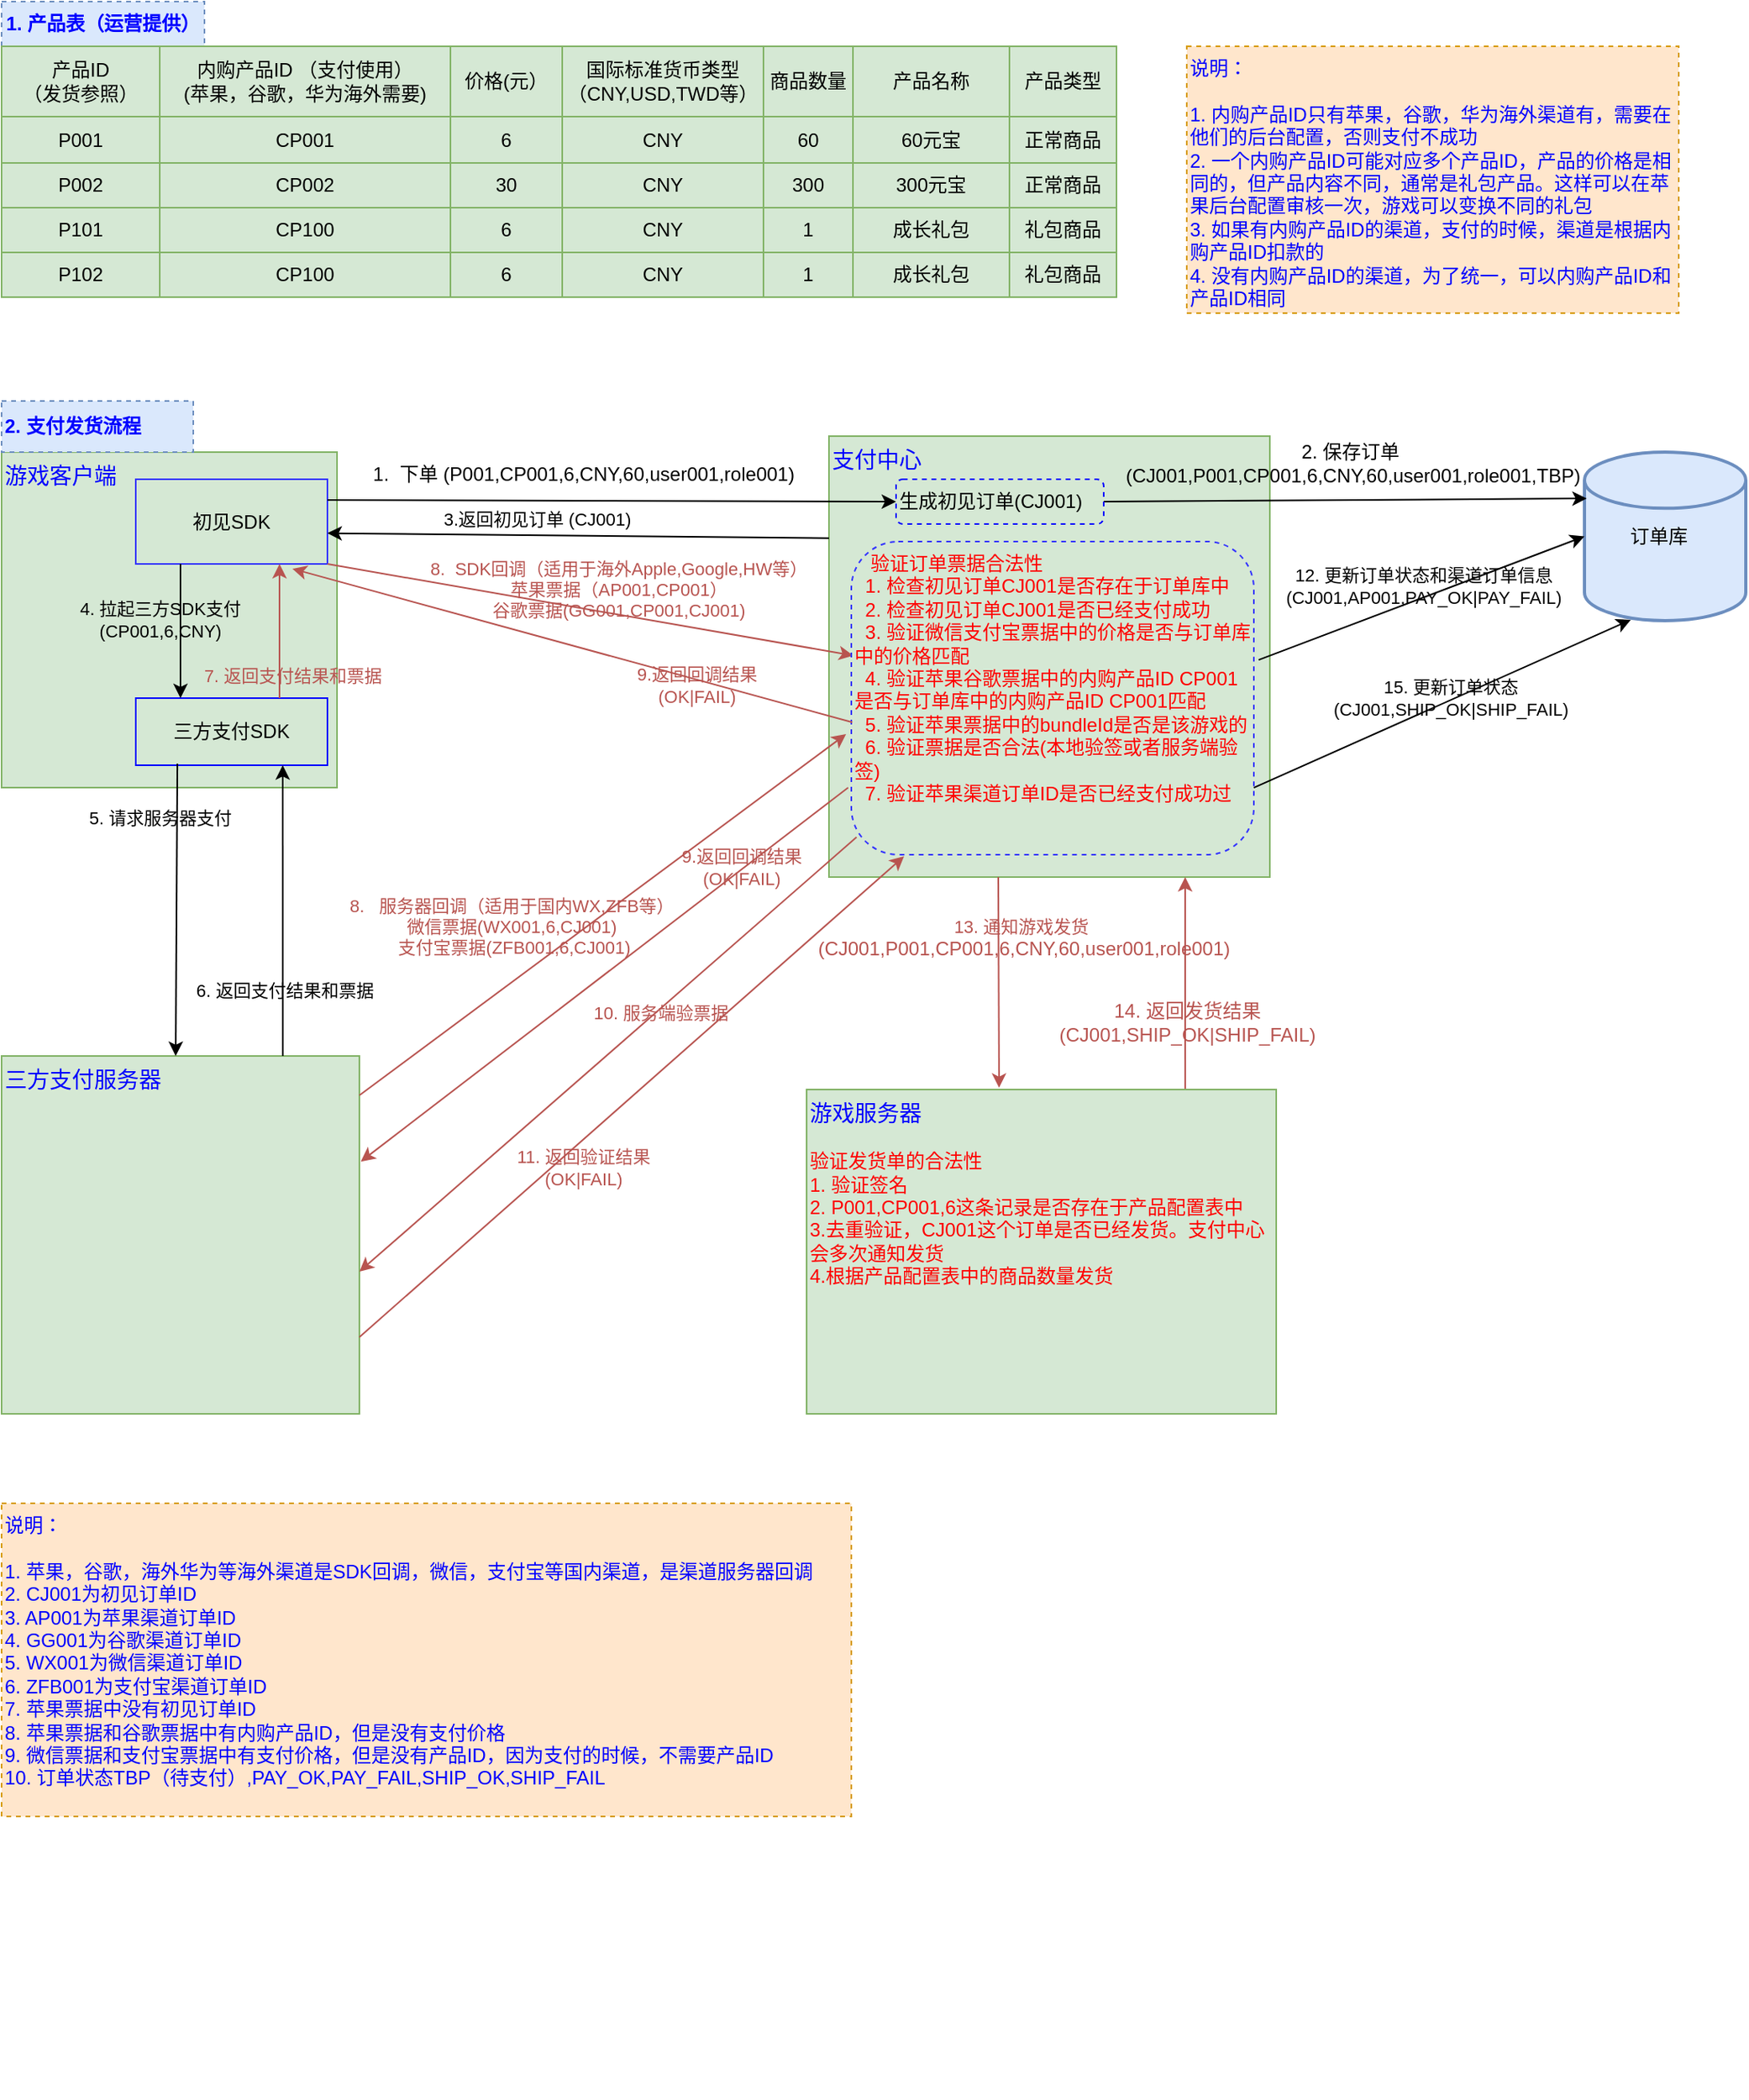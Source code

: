 <mxfile version="13.2.6" type="github">
  <diagram id="gCQPRdWzaqj0PH66_X0w" name="Page-1">
    <mxGraphModel dx="1422" dy="761" grid="1" gridSize="14" guides="1" tooltips="1" connect="1" arrows="1" fold="1" page="1" pageScale="1" pageWidth="827" pageHeight="1169" math="0" shadow="0">
      <root>
        <mxCell id="0" />
        <mxCell id="1" parent="0" />
        <mxCell id="WOGHGQuo0FZu75Chtuqg-1" value="&lt;b&gt;&lt;font color=&quot;#0000ff&quot;&gt;1. 产品表（运营提供）&lt;/font&gt;&lt;/b&gt;" style="rounded=0;whiteSpace=wrap;html=1;fillColor=#dae8fc;strokeColor=#6c8ebf;dashed=1;" parent="1" vertex="1">
          <mxGeometry x="28" y="12" width="127" height="28" as="geometry" />
        </mxCell>
        <mxCell id="WOGHGQuo0FZu75Chtuqg-2" value="&lt;font style=&quot;font-size: 14px&quot; color=&quot;#0000ff&quot;&gt;游戏客户端&lt;/font&gt;" style="whiteSpace=wrap;html=1;aspect=fixed;align=left;labelPosition=center;verticalLabelPosition=middle;verticalAlign=top;fillColor=#d5e8d4;strokeColor=#82b366;" parent="1" vertex="1">
          <mxGeometry x="28" y="294" width="210" height="210" as="geometry" />
        </mxCell>
        <mxCell id="WOGHGQuo0FZu75Chtuqg-3" value="初见SDK" style="rounded=0;whiteSpace=wrap;html=1;align=center;fillColor=#d5e8d4;strokeColor=#3333FF;" parent="1" vertex="1">
          <mxGeometry x="112" y="311" width="120" height="53" as="geometry" />
        </mxCell>
        <mxCell id="WOGHGQuo0FZu75Chtuqg-4" value="三方支付SDK" style="rounded=0;whiteSpace=wrap;html=1;align=center;fillColor=#d5e8d4;strokeColor=#0000FF;" parent="1" vertex="1">
          <mxGeometry x="112" y="448" width="120" height="42" as="geometry" />
        </mxCell>
        <mxCell id="WOGHGQuo0FZu75Chtuqg-6" value="&lt;font style=&quot;font-size: 14px&quot; color=&quot;#0000ff&quot;&gt;支付中心&lt;/font&gt;" style="whiteSpace=wrap;html=1;aspect=fixed;align=left;verticalAlign=top;fillColor=#d5e8d4;strokeColor=#82b366;" parent="1" vertex="1">
          <mxGeometry x="546" y="284" width="276" height="276" as="geometry" />
        </mxCell>
        <mxCell id="cGqOs7ZhyZZcwNVCAng--152" value="" style="shape=table;html=1;whiteSpace=wrap;startSize=0;container=1;collapsible=0;childLayout=tableLayout;fillColor=#d5e8d4;strokeColor=#82b366;" parent="1" vertex="1">
          <mxGeometry x="28" y="40" width="698" height="157" as="geometry" />
        </mxCell>
        <mxCell id="cGqOs7ZhyZZcwNVCAng--153" value="" style="shape=partialRectangle;html=1;whiteSpace=wrap;collapsible=0;dropTarget=0;pointerEvents=0;fillColor=none;top=0;left=0;bottom=0;right=0;points=[[0,0.5],[1,0.5]];portConstraint=eastwest;" parent="cGqOs7ZhyZZcwNVCAng--152" vertex="1">
          <mxGeometry width="698" height="44" as="geometry" />
        </mxCell>
        <mxCell id="cGqOs7ZhyZZcwNVCAng--154" value="产品ID&lt;br&gt;（发货参照）" style="shape=partialRectangle;html=1;whiteSpace=wrap;connectable=0;overflow=hidden;fillColor=none;top=0;left=0;bottom=0;right=0;" parent="cGqOs7ZhyZZcwNVCAng--153" vertex="1">
          <mxGeometry width="99" height="44" as="geometry" />
        </mxCell>
        <mxCell id="cGqOs7ZhyZZcwNVCAng--155" value="内购产品ID （支付使用）&lt;br&gt;(苹果，谷歌，华为海外需要)" style="shape=partialRectangle;html=1;whiteSpace=wrap;connectable=0;overflow=hidden;fillColor=none;top=0;left=0;bottom=0;right=0;" parent="cGqOs7ZhyZZcwNVCAng--153" vertex="1">
          <mxGeometry x="99" width="182" height="44" as="geometry" />
        </mxCell>
        <mxCell id="cGqOs7ZhyZZcwNVCAng--156" value="价格(元）" style="shape=partialRectangle;html=1;whiteSpace=wrap;connectable=0;overflow=hidden;fillColor=none;top=0;left=0;bottom=0;right=0;" parent="cGqOs7ZhyZZcwNVCAng--153" vertex="1">
          <mxGeometry x="281" width="70" height="44" as="geometry" />
        </mxCell>
        <mxCell id="cGqOs7ZhyZZcwNVCAng--157" value="国际标准货币类型&lt;br&gt;（CNY,USD,TWD等）" style="shape=partialRectangle;html=1;whiteSpace=wrap;connectable=0;overflow=hidden;fillColor=none;top=0;left=0;bottom=0;right=0;" parent="cGqOs7ZhyZZcwNVCAng--153" vertex="1">
          <mxGeometry x="351" width="126" height="44" as="geometry" />
        </mxCell>
        <mxCell id="cGqOs7ZhyZZcwNVCAng--158" value="商品数量" style="shape=partialRectangle;html=1;whiteSpace=wrap;connectable=0;overflow=hidden;fillColor=none;top=0;left=0;bottom=0;right=0;" parent="cGqOs7ZhyZZcwNVCAng--153" vertex="1">
          <mxGeometry x="477" width="56" height="44" as="geometry" />
        </mxCell>
        <mxCell id="cGqOs7ZhyZZcwNVCAng--159" value="产品名称" style="shape=partialRectangle;html=1;whiteSpace=wrap;connectable=0;overflow=hidden;fillColor=none;top=0;left=0;bottom=0;right=0;" parent="cGqOs7ZhyZZcwNVCAng--153" vertex="1">
          <mxGeometry x="533" width="98" height="44" as="geometry" />
        </mxCell>
        <mxCell id="cGqOs7ZhyZZcwNVCAng--211" value="产品类型" style="shape=partialRectangle;html=1;whiteSpace=wrap;connectable=0;overflow=hidden;fillColor=none;top=0;left=0;bottom=0;right=0;" parent="cGqOs7ZhyZZcwNVCAng--153" vertex="1">
          <mxGeometry x="631" width="67" height="44" as="geometry" />
        </mxCell>
        <mxCell id="cGqOs7ZhyZZcwNVCAng--160" value="" style="shape=partialRectangle;html=1;whiteSpace=wrap;collapsible=0;dropTarget=0;pointerEvents=0;fillColor=none;top=0;left=0;bottom=0;right=0;points=[[0,0.5],[1,0.5]];portConstraint=eastwest;" parent="cGqOs7ZhyZZcwNVCAng--152" vertex="1">
          <mxGeometry y="44" width="698" height="29" as="geometry" />
        </mxCell>
        <mxCell id="cGqOs7ZhyZZcwNVCAng--161" value="P001" style="shape=partialRectangle;html=1;whiteSpace=wrap;connectable=0;overflow=hidden;fillColor=none;top=0;left=0;bottom=0;right=0;" parent="cGqOs7ZhyZZcwNVCAng--160" vertex="1">
          <mxGeometry width="99" height="29" as="geometry" />
        </mxCell>
        <mxCell id="cGqOs7ZhyZZcwNVCAng--162" value="CP001" style="shape=partialRectangle;html=1;whiteSpace=wrap;connectable=0;overflow=hidden;fillColor=none;top=0;left=0;bottom=0;right=0;" parent="cGqOs7ZhyZZcwNVCAng--160" vertex="1">
          <mxGeometry x="99" width="182" height="29" as="geometry" />
        </mxCell>
        <mxCell id="cGqOs7ZhyZZcwNVCAng--163" value="6" style="shape=partialRectangle;html=1;whiteSpace=wrap;connectable=0;overflow=hidden;fillColor=none;top=0;left=0;bottom=0;right=0;" parent="cGqOs7ZhyZZcwNVCAng--160" vertex="1">
          <mxGeometry x="281" width="70" height="29" as="geometry" />
        </mxCell>
        <mxCell id="cGqOs7ZhyZZcwNVCAng--164" value="CNY" style="shape=partialRectangle;html=1;whiteSpace=wrap;connectable=0;overflow=hidden;fillColor=none;top=0;left=0;bottom=0;right=0;" parent="cGqOs7ZhyZZcwNVCAng--160" vertex="1">
          <mxGeometry x="351" width="126" height="29" as="geometry" />
        </mxCell>
        <mxCell id="cGqOs7ZhyZZcwNVCAng--165" value="60" style="shape=partialRectangle;html=1;whiteSpace=wrap;connectable=0;overflow=hidden;fillColor=none;top=0;left=0;bottom=0;right=0;" parent="cGqOs7ZhyZZcwNVCAng--160" vertex="1">
          <mxGeometry x="477" width="56" height="29" as="geometry" />
        </mxCell>
        <mxCell id="cGqOs7ZhyZZcwNVCAng--166" value="60元宝" style="shape=partialRectangle;html=1;whiteSpace=wrap;connectable=0;overflow=hidden;fillColor=none;top=0;left=0;bottom=0;right=0;" parent="cGqOs7ZhyZZcwNVCAng--160" vertex="1">
          <mxGeometry x="533" width="98" height="29" as="geometry" />
        </mxCell>
        <mxCell id="cGqOs7ZhyZZcwNVCAng--212" value="正常商品" style="shape=partialRectangle;html=1;whiteSpace=wrap;connectable=0;overflow=hidden;fillColor=none;top=0;left=0;bottom=0;right=0;" parent="cGqOs7ZhyZZcwNVCAng--160" vertex="1">
          <mxGeometry x="631" width="67" height="29" as="geometry" />
        </mxCell>
        <mxCell id="cGqOs7ZhyZZcwNVCAng--167" value="" style="shape=partialRectangle;html=1;whiteSpace=wrap;collapsible=0;dropTarget=0;pointerEvents=0;fillColor=none;top=0;left=0;bottom=0;right=0;points=[[0,0.5],[1,0.5]];portConstraint=eastwest;" parent="cGqOs7ZhyZZcwNVCAng--152" vertex="1">
          <mxGeometry y="73" width="698" height="28" as="geometry" />
        </mxCell>
        <mxCell id="cGqOs7ZhyZZcwNVCAng--168" value="P002" style="shape=partialRectangle;html=1;whiteSpace=wrap;connectable=0;overflow=hidden;fillColor=none;top=0;left=0;bottom=0;right=0;" parent="cGqOs7ZhyZZcwNVCAng--167" vertex="1">
          <mxGeometry width="99" height="28" as="geometry" />
        </mxCell>
        <mxCell id="cGqOs7ZhyZZcwNVCAng--169" value="CP002" style="shape=partialRectangle;html=1;whiteSpace=wrap;connectable=0;overflow=hidden;fillColor=none;top=0;left=0;bottom=0;right=0;" parent="cGqOs7ZhyZZcwNVCAng--167" vertex="1">
          <mxGeometry x="99" width="182" height="28" as="geometry" />
        </mxCell>
        <mxCell id="cGqOs7ZhyZZcwNVCAng--170" value="30" style="shape=partialRectangle;html=1;whiteSpace=wrap;connectable=0;overflow=hidden;fillColor=none;top=0;left=0;bottom=0;right=0;" parent="cGqOs7ZhyZZcwNVCAng--167" vertex="1">
          <mxGeometry x="281" width="70" height="28" as="geometry" />
        </mxCell>
        <mxCell id="cGqOs7ZhyZZcwNVCAng--171" value="CNY" style="shape=partialRectangle;html=1;whiteSpace=wrap;connectable=0;overflow=hidden;fillColor=none;top=0;left=0;bottom=0;right=0;" parent="cGqOs7ZhyZZcwNVCAng--167" vertex="1">
          <mxGeometry x="351" width="126" height="28" as="geometry" />
        </mxCell>
        <mxCell id="cGqOs7ZhyZZcwNVCAng--172" value="300" style="shape=partialRectangle;html=1;whiteSpace=wrap;connectable=0;overflow=hidden;fillColor=none;top=0;left=0;bottom=0;right=0;" parent="cGqOs7ZhyZZcwNVCAng--167" vertex="1">
          <mxGeometry x="477" width="56" height="28" as="geometry" />
        </mxCell>
        <mxCell id="cGqOs7ZhyZZcwNVCAng--173" value="300元宝" style="shape=partialRectangle;html=1;whiteSpace=wrap;connectable=0;overflow=hidden;fillColor=none;top=0;left=0;bottom=0;right=0;" parent="cGqOs7ZhyZZcwNVCAng--167" vertex="1">
          <mxGeometry x="533" width="98" height="28" as="geometry" />
        </mxCell>
        <mxCell id="cGqOs7ZhyZZcwNVCAng--213" value="正常商品" style="shape=partialRectangle;html=1;whiteSpace=wrap;connectable=0;overflow=hidden;fillColor=none;top=0;left=0;bottom=0;right=0;" parent="cGqOs7ZhyZZcwNVCAng--167" vertex="1">
          <mxGeometry x="631" width="67" height="28" as="geometry" />
        </mxCell>
        <mxCell id="cGqOs7ZhyZZcwNVCAng--174" value="" style="shape=partialRectangle;html=1;whiteSpace=wrap;collapsible=0;dropTarget=0;pointerEvents=0;fillColor=none;top=0;left=0;bottom=0;right=0;points=[[0,0.5],[1,0.5]];portConstraint=eastwest;" parent="cGqOs7ZhyZZcwNVCAng--152" vertex="1">
          <mxGeometry y="101" width="698" height="28" as="geometry" />
        </mxCell>
        <mxCell id="cGqOs7ZhyZZcwNVCAng--175" value="P101" style="shape=partialRectangle;html=1;whiteSpace=wrap;connectable=0;overflow=hidden;fillColor=none;top=0;left=0;bottom=0;right=0;" parent="cGqOs7ZhyZZcwNVCAng--174" vertex="1">
          <mxGeometry width="99" height="28" as="geometry" />
        </mxCell>
        <mxCell id="cGqOs7ZhyZZcwNVCAng--176" value="CP100" style="shape=partialRectangle;html=1;whiteSpace=wrap;connectable=0;overflow=hidden;fillColor=none;top=0;left=0;bottom=0;right=0;" parent="cGqOs7ZhyZZcwNVCAng--174" vertex="1">
          <mxGeometry x="99" width="182" height="28" as="geometry" />
        </mxCell>
        <mxCell id="cGqOs7ZhyZZcwNVCAng--177" value="6" style="shape=partialRectangle;html=1;whiteSpace=wrap;connectable=0;overflow=hidden;fillColor=none;top=0;left=0;bottom=0;right=0;" parent="cGqOs7ZhyZZcwNVCAng--174" vertex="1">
          <mxGeometry x="281" width="70" height="28" as="geometry" />
        </mxCell>
        <mxCell id="cGqOs7ZhyZZcwNVCAng--178" value="CNY" style="shape=partialRectangle;html=1;whiteSpace=wrap;connectable=0;overflow=hidden;fillColor=none;top=0;left=0;bottom=0;right=0;" parent="cGqOs7ZhyZZcwNVCAng--174" vertex="1">
          <mxGeometry x="351" width="126" height="28" as="geometry" />
        </mxCell>
        <mxCell id="cGqOs7ZhyZZcwNVCAng--179" value="1" style="shape=partialRectangle;html=1;whiteSpace=wrap;connectable=0;overflow=hidden;fillColor=none;top=0;left=0;bottom=0;right=0;" parent="cGqOs7ZhyZZcwNVCAng--174" vertex="1">
          <mxGeometry x="477" width="56" height="28" as="geometry" />
        </mxCell>
        <mxCell id="cGqOs7ZhyZZcwNVCAng--180" value="成长礼包" style="shape=partialRectangle;html=1;whiteSpace=wrap;connectable=0;overflow=hidden;fillColor=none;top=0;left=0;bottom=0;right=0;" parent="cGqOs7ZhyZZcwNVCAng--174" vertex="1">
          <mxGeometry x="533" width="98" height="28" as="geometry" />
        </mxCell>
        <mxCell id="cGqOs7ZhyZZcwNVCAng--214" value="礼包商品" style="shape=partialRectangle;html=1;whiteSpace=wrap;connectable=0;overflow=hidden;fillColor=none;top=0;left=0;bottom=0;right=0;" parent="cGqOs7ZhyZZcwNVCAng--174" vertex="1">
          <mxGeometry x="631" width="67" height="28" as="geometry" />
        </mxCell>
        <mxCell id="cGqOs7ZhyZZcwNVCAng--215" style="shape=partialRectangle;html=1;whiteSpace=wrap;collapsible=0;dropTarget=0;pointerEvents=0;fillColor=none;top=0;left=0;bottom=0;right=0;points=[[0,0.5],[1,0.5]];portConstraint=eastwest;" parent="cGqOs7ZhyZZcwNVCAng--152" vertex="1">
          <mxGeometry y="129" width="698" height="28" as="geometry" />
        </mxCell>
        <mxCell id="cGqOs7ZhyZZcwNVCAng--216" value="P102" style="shape=partialRectangle;html=1;whiteSpace=wrap;connectable=0;overflow=hidden;fillColor=none;top=0;left=0;bottom=0;right=0;" parent="cGqOs7ZhyZZcwNVCAng--215" vertex="1">
          <mxGeometry width="99" height="28" as="geometry" />
        </mxCell>
        <mxCell id="cGqOs7ZhyZZcwNVCAng--217" value="CP100" style="shape=partialRectangle;html=1;whiteSpace=wrap;connectable=0;overflow=hidden;fillColor=none;top=0;left=0;bottom=0;right=0;" parent="cGqOs7ZhyZZcwNVCAng--215" vertex="1">
          <mxGeometry x="99" width="182" height="28" as="geometry" />
        </mxCell>
        <mxCell id="cGqOs7ZhyZZcwNVCAng--218" value="6" style="shape=partialRectangle;html=1;whiteSpace=wrap;connectable=0;overflow=hidden;fillColor=none;top=0;left=0;bottom=0;right=0;" parent="cGqOs7ZhyZZcwNVCAng--215" vertex="1">
          <mxGeometry x="281" width="70" height="28" as="geometry" />
        </mxCell>
        <mxCell id="cGqOs7ZhyZZcwNVCAng--219" value="CNY" style="shape=partialRectangle;html=1;whiteSpace=wrap;connectable=0;overflow=hidden;fillColor=none;top=0;left=0;bottom=0;right=0;" parent="cGqOs7ZhyZZcwNVCAng--215" vertex="1">
          <mxGeometry x="351" width="126" height="28" as="geometry" />
        </mxCell>
        <mxCell id="cGqOs7ZhyZZcwNVCAng--220" value="1" style="shape=partialRectangle;html=1;whiteSpace=wrap;connectable=0;overflow=hidden;fillColor=none;top=0;left=0;bottom=0;right=0;" parent="cGqOs7ZhyZZcwNVCAng--215" vertex="1">
          <mxGeometry x="477" width="56" height="28" as="geometry" />
        </mxCell>
        <mxCell id="cGqOs7ZhyZZcwNVCAng--221" value="成长礼包" style="shape=partialRectangle;html=1;whiteSpace=wrap;connectable=0;overflow=hidden;fillColor=none;top=0;left=0;bottom=0;right=0;" parent="cGqOs7ZhyZZcwNVCAng--215" vertex="1">
          <mxGeometry x="533" width="98" height="28" as="geometry" />
        </mxCell>
        <mxCell id="cGqOs7ZhyZZcwNVCAng--222" value="礼包商品" style="shape=partialRectangle;html=1;whiteSpace=wrap;connectable=0;overflow=hidden;fillColor=none;top=0;left=0;bottom=0;right=0;" parent="cGqOs7ZhyZZcwNVCAng--215" vertex="1">
          <mxGeometry x="631" width="67" height="28" as="geometry" />
        </mxCell>
        <mxCell id="WOGHGQuo0FZu75Chtuqg-8" value="&lt;font style=&quot;font-size: 14px&quot; color=&quot;#0000ff&quot;&gt;三方支付服务器&lt;/font&gt;" style="whiteSpace=wrap;html=1;aspect=fixed;align=left;verticalAlign=top;fillColor=#d5e8d4;strokeColor=#82b366;" parent="1" vertex="1">
          <mxGeometry x="28" y="672" width="224" height="224" as="geometry" />
        </mxCell>
        <mxCell id="WOGHGQuo0FZu75Chtuqg-11" value="&amp;nbsp; &amp;nbsp; &amp;nbsp; &amp;nbsp; 订单库" style="strokeWidth=2;html=1;shape=mxgraph.flowchart.database;whiteSpace=wrap;align=left;verticalAlign=middle;fillColor=#dae8fc;strokeColor=#6c8ebf;" parent="1" vertex="1">
          <mxGeometry x="1019" y="294" width="101" height="105.5" as="geometry" />
        </mxCell>
        <mxCell id="WOGHGQuo0FZu75Chtuqg-12" value="" style="endArrow=classic;html=1;entryX=0;entryY=0.5;entryDx=0;entryDy=0;" parent="1" target="WOGHGQuo0FZu75Chtuqg-31" edge="1">
          <mxGeometry width="50" height="50" relative="1" as="geometry">
            <mxPoint x="232" y="324" as="sourcePoint" />
            <mxPoint x="588" y="320" as="targetPoint" />
            <Array as="points" />
          </mxGeometry>
        </mxCell>
        <mxCell id="WOGHGQuo0FZu75Chtuqg-13" value="1.&amp;nbsp; 下单 (P001,CP001,6,CNY,60,user001,role001)" style="text;html=1;align=center;verticalAlign=middle;resizable=0;points=[];autosize=1;" parent="1" vertex="1">
          <mxGeometry x="252" y="294" width="280" height="28" as="geometry" />
        </mxCell>
        <mxCell id="WOGHGQuo0FZu75Chtuqg-14" value="" style="endArrow=classic;html=1;exitX=1;exitY=0.5;exitDx=0;exitDy=0;entryX=0.014;entryY=0.275;entryDx=0;entryDy=0;entryPerimeter=0;" parent="1" source="WOGHGQuo0FZu75Chtuqg-31" target="WOGHGQuo0FZu75Chtuqg-11" edge="1">
          <mxGeometry width="50" height="50" relative="1" as="geometry">
            <mxPoint x="772" y="337" as="sourcePoint" />
            <mxPoint x="966" y="325" as="targetPoint" />
          </mxGeometry>
        </mxCell>
        <mxCell id="WOGHGQuo0FZu75Chtuqg-15" value="&lt;div&gt;&lt;span&gt;2. 保存订单&lt;/span&gt;&lt;/div&gt;&amp;nbsp;(CJ001,P001,CP001,6,CNY,60,user001,role001,TBP)" style="text;html=1;align=center;verticalAlign=middle;resizable=0;points=[];autosize=1;" parent="1" vertex="1">
          <mxGeometry x="718" y="280" width="308" height="42" as="geometry" />
        </mxCell>
        <mxCell id="WOGHGQuo0FZu75Chtuqg-19" value="" style="endArrow=classic;html=1;entryX=1;entryY=0.75;entryDx=0;entryDy=0;exitX=0;exitY=0.282;exitDx=0;exitDy=0;exitPerimeter=0;" parent="1" edge="1">
          <mxGeometry width="50" height="50" relative="1" as="geometry">
            <mxPoint x="546" y="347.884" as="sourcePoint" />
            <mxPoint x="232" y="344.75" as="targetPoint" />
          </mxGeometry>
        </mxCell>
        <mxCell id="WOGHGQuo0FZu75Chtuqg-20" value="3.返回初见订单 (CJ001)" style="edgeLabel;html=1;align=center;verticalAlign=middle;resizable=0;points=[];labelBackgroundColor=none;" parent="WOGHGQuo0FZu75Chtuqg-19" vertex="1" connectable="0">
          <mxGeometry x="0.166" y="-1" relative="1" as="geometry">
            <mxPoint y="-8.94" as="offset" />
          </mxGeometry>
        </mxCell>
        <mxCell id="WOGHGQuo0FZu75Chtuqg-21" value="" style="endArrow=classic;html=1;exitX=0.5;exitY=1;exitDx=0;exitDy=0;" parent="1" edge="1">
          <mxGeometry width="50" height="50" relative="1" as="geometry">
            <mxPoint x="140" y="364" as="sourcePoint" />
            <mxPoint x="140" y="448" as="targetPoint" />
          </mxGeometry>
        </mxCell>
        <mxCell id="WOGHGQuo0FZu75Chtuqg-22" value="4. 拉起三方SDK支付&lt;br&gt;(CP001,6,CNY)" style="edgeLabel;html=1;align=center;verticalAlign=middle;resizable=0;points=[];labelBackgroundColor=none;" parent="WOGHGQuo0FZu75Chtuqg-21" vertex="1" connectable="0">
          <mxGeometry x="-0.238" y="3" relative="1" as="geometry">
            <mxPoint x="-16" y="3" as="offset" />
          </mxGeometry>
        </mxCell>
        <mxCell id="WOGHGQuo0FZu75Chtuqg-23" value="" style="endArrow=classic;html=1;exitX=0.75;exitY=0;exitDx=0;exitDy=0;entryX=0.75;entryY=1;entryDx=0;entryDy=0;fontColor=#B85450;strokeColor=#B85450;" parent="1" source="WOGHGQuo0FZu75Chtuqg-4" target="WOGHGQuo0FZu75Chtuqg-3" edge="1">
          <mxGeometry width="50" height="50" relative="1" as="geometry">
            <mxPoint x="392" y="386" as="sourcePoint" />
            <mxPoint x="280" y="378" as="targetPoint" />
          </mxGeometry>
        </mxCell>
        <mxCell id="WOGHGQuo0FZu75Chtuqg-24" value="7. 返回支付结果和票据" style="edgeLabel;html=1;align=center;verticalAlign=middle;resizable=0;points=[];fontColor=#B85450;labelBackgroundColor=none;" parent="WOGHGQuo0FZu75Chtuqg-23" vertex="1" connectable="0">
          <mxGeometry x="0.262" relative="1" as="geometry">
            <mxPoint x="8" y="39" as="offset" />
          </mxGeometry>
        </mxCell>
        <mxCell id="WOGHGQuo0FZu75Chtuqg-25" value="" style="endArrow=classic;html=1;exitX=0.167;exitY=0.976;exitDx=0;exitDy=0;exitPerimeter=0;" parent="1" edge="1">
          <mxGeometry width="50" height="50" relative="1" as="geometry">
            <mxPoint x="138.04" y="488.992" as="sourcePoint" />
            <mxPoint x="137" y="672" as="targetPoint" />
          </mxGeometry>
        </mxCell>
        <mxCell id="WOGHGQuo0FZu75Chtuqg-27" value="5. 请求服务器支付" style="edgeLabel;html=1;align=center;verticalAlign=middle;resizable=0;points=[];labelBackgroundColor=none;" parent="WOGHGQuo0FZu75Chtuqg-25" vertex="1" connectable="0">
          <mxGeometry x="-0.184" y="-3" relative="1" as="geometry">
            <mxPoint x="-7.62" y="-40.98" as="offset" />
          </mxGeometry>
        </mxCell>
        <mxCell id="WOGHGQuo0FZu75Chtuqg-26" value="" style="endArrow=classic;html=1;entryX=0.75;entryY=1;entryDx=0;entryDy=0;exitX=0.786;exitY=0;exitDx=0;exitDy=0;exitPerimeter=0;" parent="1" source="WOGHGQuo0FZu75Chtuqg-8" edge="1">
          <mxGeometry width="50" height="50" relative="1" as="geometry">
            <mxPoint x="204" y="658" as="sourcePoint" />
            <mxPoint x="204" y="490" as="targetPoint" />
          </mxGeometry>
        </mxCell>
        <mxCell id="WOGHGQuo0FZu75Chtuqg-28" value="6. 返回支付结果和票据" style="edgeLabel;html=1;align=center;verticalAlign=middle;resizable=0;points=[];labelBackgroundColor=none;" parent="1" vertex="1" connectable="0">
          <mxGeometry x="210" y="560" as="geometry">
            <mxPoint x="-5" y="71" as="offset" />
          </mxGeometry>
        </mxCell>
        <mxCell id="WOGHGQuo0FZu75Chtuqg-29" value="" style="endArrow=classic;html=1;exitX=1;exitY=1;exitDx=0;exitDy=0;entryX=0.005;entryY=0.364;entryDx=0;entryDy=0;entryPerimeter=0;fillColor=#f8cecc;strokeColor=#b85450;" parent="1" source="WOGHGQuo0FZu75Chtuqg-3" target="WOGHGQuo0FZu75Chtuqg-40" edge="1">
          <mxGeometry width="50" height="50" relative="1" as="geometry">
            <mxPoint x="392" y="596" as="sourcePoint" />
            <mxPoint x="442" y="546" as="targetPoint" />
          </mxGeometry>
        </mxCell>
        <mxCell id="WOGHGQuo0FZu75Chtuqg-30" value="8.&amp;nbsp; SDK回调（适用于海外Apple,Google,HW等）&lt;br&gt;苹果票据（AP001,CP001）&lt;br&gt;谷歌票据(GG001,CP001,CJ001)" style="edgeLabel;html=1;align=center;verticalAlign=middle;resizable=0;points=[];fontColor=#B85450;labelBackgroundColor=none;" parent="WOGHGQuo0FZu75Chtuqg-29" vertex="1" connectable="0">
          <mxGeometry x="-0.121" y="3" relative="1" as="geometry">
            <mxPoint x="36.35" y="-6.08" as="offset" />
          </mxGeometry>
        </mxCell>
        <mxCell id="WOGHGQuo0FZu75Chtuqg-31" value="生成初见订单(CJ001)" style="rounded=1;whiteSpace=wrap;html=1;align=left;fillColor=#d5e8d4;strokeColor=#0000FF;dashed=1;" parent="1" vertex="1">
          <mxGeometry x="588" y="311" width="130" height="28" as="geometry" />
        </mxCell>
        <mxCell id="WOGHGQuo0FZu75Chtuqg-36" value="" style="endArrow=classic;html=1;exitX=1;exitY=0.188;exitDx=0;exitDy=0;exitPerimeter=0;entryX=-0.013;entryY=0.615;entryDx=0;entryDy=0;entryPerimeter=0;strokeColor=#B85450;" parent="1" target="WOGHGQuo0FZu75Chtuqg-40" edge="1">
          <mxGeometry width="50" height="50" relative="1" as="geometry">
            <mxPoint x="252" y="696.612" as="sourcePoint" />
            <mxPoint x="560" y="448" as="targetPoint" />
          </mxGeometry>
        </mxCell>
        <mxCell id="WOGHGQuo0FZu75Chtuqg-37" value="8.&amp;nbsp; &amp;nbsp;服务器回调（适用于国内WX,ZFB等）&lt;br&gt;微信票据(WX001,6,CJ001)&lt;br&gt;&amp;nbsp;支付宝票据(ZFB001,6,CJ001)" style="edgeLabel;html=1;align=center;verticalAlign=middle;resizable=0;points=[];fontColor=#B85450;labelBackgroundColor=none;" parent="1" vertex="1" connectable="0">
          <mxGeometry x="335.999" y="489.997" as="geometry">
            <mxPoint x="11" y="101" as="offset" />
          </mxGeometry>
        </mxCell>
        <mxCell id="WOGHGQuo0FZu75Chtuqg-40" value="&lt;font color=&quot;#ff0000&quot;&gt;&amp;nbsp; &amp;nbsp;验证订单票据合法性&lt;br&gt;&amp;nbsp; 1. 检查初见订单CJ001是否存在于订单库中&lt;br&gt;&amp;nbsp; 2. 检查初见订单CJ001是否已经支付成功&lt;br&gt;&amp;nbsp; 3. 验证微信支付宝票据中的价格是否与订单库中的价格匹配&lt;br&gt;&amp;nbsp; 4. 验证苹果谷歌票据中的内购产品ID CP001是否与订单库中的内购产品ID CP001匹配&lt;br&gt;&amp;nbsp; 5. 验证苹果票据中的bundleId是否是该游戏的&lt;br&gt;&amp;nbsp; 6. 验证票据是否合法(本地验签或者服务端验签)&lt;br&gt;&amp;nbsp; 7. 验证苹果渠道订单ID是否已经支付成功过&lt;/font&gt;" style="rounded=1;whiteSpace=wrap;html=1;align=left;verticalAlign=top;fillColor=#d5e8d4;strokeColor=#3333FF;dashed=1;" parent="1" vertex="1">
          <mxGeometry x="560" y="350" width="252" height="196" as="geometry" />
        </mxCell>
        <mxCell id="WOGHGQuo0FZu75Chtuqg-41" value="" style="endArrow=classic;html=1;entryX=0;entryY=0.5;entryDx=0;entryDy=0;entryPerimeter=0;exitX=1.012;exitY=0.378;exitDx=0;exitDy=0;exitPerimeter=0;" parent="1" target="WOGHGQuo0FZu75Chtuqg-11" edge="1" source="WOGHGQuo0FZu75Chtuqg-40">
          <mxGeometry width="50" height="50" relative="1" as="geometry">
            <mxPoint x="798" y="425" as="sourcePoint" />
            <mxPoint x="972" y="352.778" as="targetPoint" />
          </mxGeometry>
        </mxCell>
        <mxCell id="WOGHGQuo0FZu75Chtuqg-42" value="12. 更新订单状态和渠道订单信息&lt;br&gt;(CJ001,AP001,PAY_OK|PAY_FAIL)" style="edgeLabel;html=1;align=center;verticalAlign=middle;resizable=0;points=[];labelBackgroundColor=none;" parent="WOGHGQuo0FZu75Chtuqg-41" vertex="1" connectable="0">
          <mxGeometry x="0.158" y="1" relative="1" as="geometry">
            <mxPoint x="-14.93" y="-0.84" as="offset" />
          </mxGeometry>
        </mxCell>
        <mxCell id="WOGHGQuo0FZu75Chtuqg-44" value="" style="endArrow=classic;html=1;entryX=0.278;entryY=-0.004;entryDx=0;entryDy=0;entryPerimeter=0;strokeColor=#B85450;" parent="1" edge="1">
          <mxGeometry width="50" height="50" relative="1" as="geometry">
            <mxPoint x="652" y="560" as="sourcePoint" />
            <mxPoint x="652.496" y="691.882" as="targetPoint" />
          </mxGeometry>
        </mxCell>
        <mxCell id="WOGHGQuo0FZu75Chtuqg-45" value="13. 通知游戏发货&lt;br&gt;&lt;span style=&quot;font-size: 12px;&quot;&gt;&amp;nbsp;(CJ001,P001,CP001,6,CNY,60,user001,role001)&lt;/span&gt;" style="edgeLabel;html=1;align=center;verticalAlign=middle;resizable=0;points=[];fontColor=#B85450;labelBackgroundColor=none;" parent="WOGHGQuo0FZu75Chtuqg-44" vertex="1" connectable="0">
          <mxGeometry x="0.118" y="1" relative="1" as="geometry">
            <mxPoint x="12.87" y="-36.11" as="offset" />
          </mxGeometry>
        </mxCell>
        <mxCell id="WOGHGQuo0FZu75Chtuqg-46" value="" style="endArrow=classic;html=1;exitX=0.885;exitY=0.028;exitDx=0;exitDy=0;exitPerimeter=0;strokeColor=#B85450;" parent="1" edge="1">
          <mxGeometry width="50" height="50" relative="1" as="geometry">
            <mxPoint x="769.02" y="700.056" as="sourcePoint" />
            <mxPoint x="769" y="560" as="targetPoint" />
          </mxGeometry>
        </mxCell>
        <mxCell id="WOGHGQuo0FZu75Chtuqg-47" value="14. 返回发货结果&lt;br&gt;(CJ001,SHIP_OK|SHIP_FAIL)" style="text;html=1;align=center;verticalAlign=middle;resizable=0;points=[];autosize=1;fontColor=#B85450;" parent="1" vertex="1">
          <mxGeometry x="679" y="630" width="182" height="42" as="geometry" />
        </mxCell>
        <mxCell id="WOGHGQuo0FZu75Chtuqg-50" value="" style="endArrow=classic;html=1;entryX=0.287;entryY=0.995;entryDx=0;entryDy=0;entryPerimeter=0;exitX=1;exitY=0.786;exitDx=0;exitDy=0;exitPerimeter=0;" parent="1" source="WOGHGQuo0FZu75Chtuqg-40" target="WOGHGQuo0FZu75Chtuqg-11" edge="1">
          <mxGeometry width="50" height="50" relative="1" as="geometry">
            <mxPoint x="826" y="504" as="sourcePoint" />
            <mxPoint x="918" y="468" as="targetPoint" />
          </mxGeometry>
        </mxCell>
        <mxCell id="WOGHGQuo0FZu75Chtuqg-51" value="15. 更新订单状态&lt;br&gt;(CJ001,SHIP_OK|SHIP_FAIL)" style="edgeLabel;html=1;align=center;verticalAlign=middle;resizable=0;points=[];labelBackgroundColor=none;" parent="WOGHGQuo0FZu75Chtuqg-50" vertex="1" connectable="0">
          <mxGeometry x="-0.125" y="-2" relative="1" as="geometry">
            <mxPoint x="19" y="-12.59" as="offset" />
          </mxGeometry>
        </mxCell>
        <mxCell id="WOGHGQuo0FZu75Chtuqg-54" value="&lt;b style=&quot;text-align: center&quot;&gt;&lt;font color=&quot;#0000ff&quot;&gt;2. 支付发货流程&lt;/font&gt;&lt;/b&gt;" style="rounded=0;whiteSpace=wrap;html=1;align=left;fillColor=#dae8fc;strokeColor=#6c8ebf;dashed=1;" parent="1" vertex="1">
          <mxGeometry x="28" y="262" width="120" height="32" as="geometry" />
        </mxCell>
        <mxCell id="WOGHGQuo0FZu75Chtuqg-55" style="edgeStyle=orthogonalEdgeStyle;rounded=0;orthogonalLoop=1;jettySize=auto;html=1;exitX=0.5;exitY=1;exitDx=0;exitDy=0;" parent="1" edge="1">
          <mxGeometry relative="1" as="geometry">
            <mxPoint x="203" y="1316" as="sourcePoint" />
            <mxPoint x="203" y="1316" as="targetPoint" />
          </mxGeometry>
        </mxCell>
        <mxCell id="WOGHGQuo0FZu75Chtuqg-57" value="&lt;span style=&quot;color: rgb(0 , 0 , 255)&quot;&gt;说明：&lt;/span&gt;&lt;br style=&quot;color: rgb(0 , 0 , 255)&quot;&gt;&lt;br&gt;&lt;font color=&quot;#0000ff&quot;&gt;1. 苹果，谷歌，海外华为等海外渠道是SDK回调，微信，支付宝等国内渠道，是渠道服务器回调&lt;/font&gt;&lt;br style=&quot;color: rgb(0 , 0 , 255)&quot;&gt;&lt;span style=&quot;color: rgb(0 , 0 , 255)&quot;&gt;2. CJ001为初见订单ID&lt;/span&gt;&lt;br style=&quot;color: rgb(0 , 0 , 255)&quot;&gt;&lt;span style=&quot;color: rgb(0 , 0 , 255)&quot;&gt;3. AP001为苹果渠道订单ID&lt;/span&gt;&lt;br style=&quot;color: rgb(0 , 0 , 255)&quot;&gt;&lt;span style=&quot;color: rgb(0 , 0 , 255)&quot;&gt;4. GG001为谷歌渠道订单ID&lt;/span&gt;&lt;br style=&quot;color: rgb(0 , 0 , 255)&quot;&gt;&lt;span style=&quot;color: rgb(0 , 0 , 255)&quot;&gt;5. WX001为微信渠道订单ID&lt;/span&gt;&lt;br style=&quot;color: rgb(0 , 0 , 255)&quot;&gt;&lt;span style=&quot;color: rgb(0 , 0 , 255)&quot;&gt;6. ZFB001为支付宝渠道订单ID&lt;/span&gt;&lt;br style=&quot;color: rgb(0 , 0 , 255)&quot;&gt;&lt;span style=&quot;color: rgb(0 , 0 , 255)&quot;&gt;7. 苹果票据中没有初见订单ID&lt;/span&gt;&lt;br style=&quot;color: rgb(0 , 0 , 255)&quot;&gt;&lt;span style=&quot;color: rgb(0 , 0 , 255)&quot;&gt;8. 苹果票据和谷歌票据中有内购产品ID，但是没有支付价格&lt;/span&gt;&lt;br style=&quot;color: rgb(0 , 0 , 255)&quot;&gt;&lt;span style=&quot;color: rgb(0 , 0 , 255)&quot;&gt;9. 微信票据和支付宝票据中有支付价格，但是没有产品ID，因为支付的时候，不需要产品ID&lt;/span&gt;&lt;br style=&quot;color: rgb(0 , 0 , 255)&quot;&gt;&lt;span style=&quot;color: rgb(0 , 0 , 255)&quot;&gt;10. 订单状态TBP（待支付）,PAY_OK,PAY_FAIL,SHIP_OK,SHIP_FAIL&lt;/span&gt;" style="rounded=0;whiteSpace=wrap;html=1;shadow=0;glass=0;comic=0;align=left;dashed=1;fillColor=#ffe6cc;strokeColor=#d79b00;verticalAlign=top;" parent="1" vertex="1">
          <mxGeometry x="28" y="952" width="532" height="196" as="geometry" />
        </mxCell>
        <mxCell id="WOGHGQuo0FZu75Chtuqg-58" value="" style="endArrow=classic;html=1;strokeColor=#B85450;exitX=0.013;exitY=0.944;exitDx=0;exitDy=0;exitPerimeter=0;" parent="1" edge="1" source="WOGHGQuo0FZu75Chtuqg-40">
          <mxGeometry width="50" height="50" relative="1" as="geometry">
            <mxPoint x="574" y="533" as="sourcePoint" />
            <mxPoint x="252" y="807" as="targetPoint" />
          </mxGeometry>
        </mxCell>
        <mxCell id="WOGHGQuo0FZu75Chtuqg-60" value="10. 服务端验票据&amp;nbsp;" style="edgeLabel;html=1;align=center;verticalAlign=middle;resizable=0;points=[];fontColor=#B85450;labelBackgroundColor=none;" parent="WOGHGQuo0FZu75Chtuqg-58" vertex="1" connectable="0">
          <mxGeometry x="-0.083" y="-2" relative="1" as="geometry">
            <mxPoint x="22.37" y="-13.87" as="offset" />
          </mxGeometry>
        </mxCell>
        <mxCell id="WOGHGQuo0FZu75Chtuqg-59" value="&lt;font&gt;&lt;font style=&quot;font-size: 14px&quot; color=&quot;#0000ff&quot;&gt;游戏服务器&lt;/font&gt;&lt;br&gt;&lt;br&gt;&lt;font style=&quot;font-size: 12px ; color: rgb(255 , 0 , 0)&quot;&gt;验证发货单的合法性&lt;br&gt;1. 验证签名&lt;br&gt;2. P001,CP001,6这条记录是否存在于产品配置表中&lt;br&gt;3.去重验证，CJ001这个订单是否已经发货。支付中心会多次通知发货&lt;br&gt;&lt;/font&gt;&lt;font color=&quot;#ff0000&quot; style=&quot;font-size: 12px&quot;&gt;4.根据产品配置表中的商品数量发货&lt;/font&gt;&lt;br&gt;&lt;/font&gt;" style="rounded=0;whiteSpace=wrap;html=1;shadow=0;glass=0;comic=0;align=left;fillColor=#d5e8d4;strokeColor=#82b366;verticalAlign=top;" parent="1" vertex="1">
          <mxGeometry x="532" y="693" width="294" height="203" as="geometry" />
        </mxCell>
        <mxCell id="WOGHGQuo0FZu75Chtuqg-61" value="" style="endArrow=classic;html=1;exitX=1;exitY=0.75;exitDx=0;exitDy=0;strokeColor=#B85450;entryX=0.131;entryY=1.005;entryDx=0;entryDy=0;entryPerimeter=0;" parent="1" edge="1" target="WOGHGQuo0FZu75Chtuqg-40">
          <mxGeometry width="50" height="50" relative="1" as="geometry">
            <mxPoint x="252" y="848" as="sourcePoint" />
            <mxPoint x="588" y="554" as="targetPoint" />
          </mxGeometry>
        </mxCell>
        <mxCell id="WOGHGQuo0FZu75Chtuqg-62" value="11. 返回验证结果&lt;br&gt;(OK|FAIL)" style="edgeLabel;html=1;align=center;verticalAlign=middle;resizable=0;points=[];fontColor=#B85450;labelBackgroundColor=none;" parent="WOGHGQuo0FZu75Chtuqg-61" vertex="1" connectable="0">
          <mxGeometry x="-0.126" y="1" relative="1" as="geometry">
            <mxPoint x="-8.53" y="26.44" as="offset" />
          </mxGeometry>
        </mxCell>
        <mxCell id="WOGHGQuo0FZu75Chtuqg-63" value="" style="endArrow=classic;html=1;exitX=0.053;exitY=0.649;exitDx=0;exitDy=0;exitPerimeter=0;entryX=0.817;entryY=1.057;entryDx=0;entryDy=0;entryPerimeter=0;fillColor=#f8cecc;strokeColor=#b85450;" parent="1" source="WOGHGQuo0FZu75Chtuqg-6" target="WOGHGQuo0FZu75Chtuqg-3" edge="1">
          <mxGeometry width="50" height="50" relative="1" as="geometry">
            <mxPoint x="364" y="504" as="sourcePoint" />
            <mxPoint x="414" y="454" as="targetPoint" />
          </mxGeometry>
        </mxCell>
        <mxCell id="WOGHGQuo0FZu75Chtuqg-64" value="9.返回回调结果&lt;br&gt;(OK|FAIL)" style="edgeLabel;html=1;align=center;verticalAlign=middle;resizable=0;points=[];fontColor=#B85450;labelBackgroundColor=none;" parent="WOGHGQuo0FZu75Chtuqg-63" vertex="1" connectable="0">
          <mxGeometry x="-0.257" y="-1" relative="1" as="geometry">
            <mxPoint x="31.91" y="13.28" as="offset" />
          </mxGeometry>
        </mxCell>
        <mxCell id="WOGHGQuo0FZu75Chtuqg-65" value="" style="endArrow=classic;html=1;entryX=1.004;entryY=0.295;entryDx=0;entryDy=0;entryPerimeter=0;strokeColor=#B85450;" parent="1" target="WOGHGQuo0FZu75Chtuqg-8" edge="1">
          <mxGeometry width="50" height="50" relative="1" as="geometry">
            <mxPoint x="558" y="504" as="sourcePoint" />
            <mxPoint x="442" y="588" as="targetPoint" />
          </mxGeometry>
        </mxCell>
        <mxCell id="WOGHGQuo0FZu75Chtuqg-66" value="9.返回回调结果&lt;br&gt;(OK|FAIL)" style="edgeLabel;html=1;align=center;verticalAlign=middle;resizable=0;points=[];fontColor=#B85450;labelBackgroundColor=none;" parent="WOGHGQuo0FZu75Chtuqg-65" vertex="1" connectable="0">
          <mxGeometry x="-0.203" y="-3" relative="1" as="geometry">
            <mxPoint x="55.71" y="-40.72" as="offset" />
          </mxGeometry>
        </mxCell>
        <mxCell id="WOGHGQuo0FZu75Chtuqg-67" value="&lt;span style=&quot;color: rgb(0 , 0 , 255)&quot;&gt;说明：&lt;/span&gt;&lt;br style=&quot;color: rgb(0 , 0 , 255)&quot;&gt;&lt;br style=&quot;color: rgb(0 , 0 , 255)&quot;&gt;&lt;span style=&quot;color: rgb(0 , 0 , 255)&quot;&gt;1. 内购产品ID只有苹果，谷歌，华为海外渠道有，需要在他们的后台配置，否则支付不成功&lt;br&gt;2. 一个内购产品ID可能对应多个产品ID，产品的价格是相同的，但产品内容不同，通常是礼包产品。这样可以在苹果后台配置审核一次，游戏可以变换不同的礼包&lt;br&gt;3. 如果有内购产品ID的渠道，支付的时候，渠道是根据内购产品ID扣款的&lt;br&gt;4. 没有内购产品ID的渠道，为了统一，可以内购产品ID和产品ID相同&lt;br&gt;&lt;/span&gt;" style="rounded=0;whiteSpace=wrap;html=1;shadow=0;glass=0;comic=0;align=left;dashed=1;fillColor=#ffe6cc;strokeColor=#d79b00;verticalAlign=top;" parent="1" vertex="1">
          <mxGeometry x="770" y="40" width="308" height="167" as="geometry" />
        </mxCell>
      </root>
    </mxGraphModel>
  </diagram>
</mxfile>
